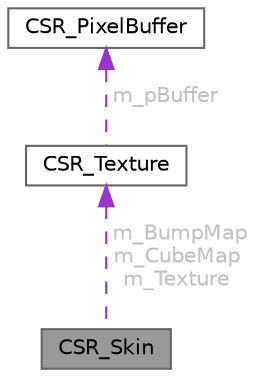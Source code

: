 digraph "CSR_Skin"
{
 // LATEX_PDF_SIZE
  bgcolor="transparent";
  edge [fontname=Helvetica,fontsize=10,labelfontname=Helvetica,labelfontsize=10];
  node [fontname=Helvetica,fontsize=10,shape=box,height=0.2,width=0.4];
  Node1 [id="Node000001",label="CSR_Skin",height=0.2,width=0.4,color="gray40", fillcolor="grey60", style="filled", fontcolor="black",tooltip=" "];
  Node2 -> Node1 [id="edge1_Node000001_Node000002",dir="back",color="darkorchid3",style="dashed",tooltip=" ",label=" m_BumpMap\nm_CubeMap\nm_Texture",fontcolor="grey" ];
  Node2 [id="Node000002",label="CSR_Texture",height=0.2,width=0.4,color="gray40", fillcolor="white", style="filled",URL="$struct_c_s_r___texture.html",tooltip=" "];
  Node3 -> Node2 [id="edge2_Node000002_Node000003",dir="back",color="darkorchid3",style="dashed",tooltip=" ",label=" m_pBuffer",fontcolor="grey" ];
  Node3 [id="Node000003",label="CSR_PixelBuffer",height=0.2,width=0.4,color="gray40", fillcolor="white", style="filled",URL="$struct_c_s_r___pixel_buffer.html",tooltip=" "];
}
